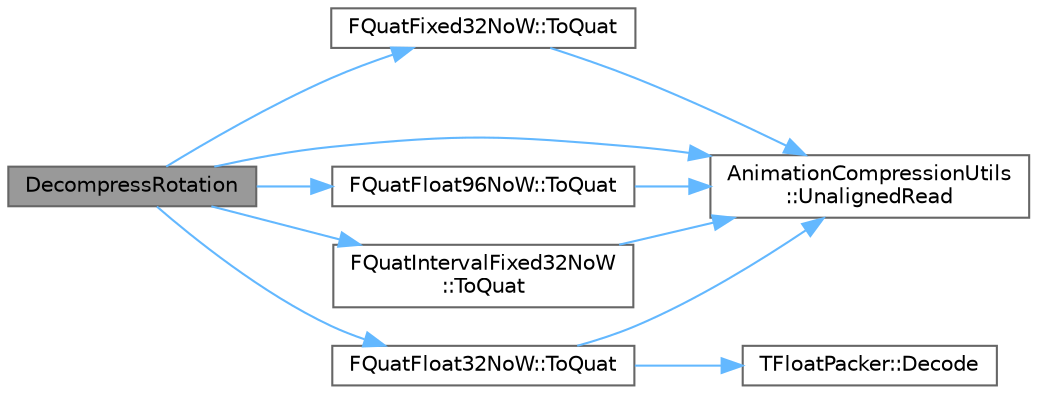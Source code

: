 digraph "DecompressRotation"
{
 // INTERACTIVE_SVG=YES
 // LATEX_PDF_SIZE
  bgcolor="transparent";
  edge [fontname=Helvetica,fontsize=10,labelfontname=Helvetica,labelfontsize=10];
  node [fontname=Helvetica,fontsize=10,shape=box,height=0.2,width=0.4];
  rankdir="LR";
  Node1 [id="Node000001",label="DecompressRotation",height=0.2,width=0.4,color="gray40", fillcolor="grey60", style="filled", fontcolor="black",tooltip="Templated Rotation Decompressor."];
  Node1 -> Node2 [id="edge1_Node000001_Node000002",color="steelblue1",style="solid",tooltip=" "];
  Node2 [id="Node000002",label="FQuatFixed32NoW::ToQuat",height=0.2,width=0.4,color="grey40", fillcolor="white", style="filled",URL="$d2/d9f/classFQuatFixed32NoW.html#a4ac83a6337214a00a97f7a4e2c7bfeee",tooltip=" "];
  Node2 -> Node3 [id="edge2_Node000002_Node000003",color="steelblue1",style="solid",tooltip=" "];
  Node3 [id="Node000003",label="AnimationCompressionUtils\l::UnalignedRead",height=0.2,width=0.4,color="grey40", fillcolor="white", style="filled",URL="$db/dc2/namespaceAnimationCompressionUtils.html#aab3acd88a567b8a3e00af1baeafa72ad",tooltip=" "];
  Node1 -> Node4 [id="edge3_Node000001_Node000004",color="steelblue1",style="solid",tooltip=" "];
  Node4 [id="Node000004",label="FQuatFloat32NoW::ToQuat",height=0.2,width=0.4,color="grey40", fillcolor="white", style="filled",URL="$d0/d68/classFQuatFloat32NoW.html#a25cfa16841a39d09f9b07034667fd921",tooltip=" "];
  Node4 -> Node5 [id="edge4_Node000004_Node000005",color="steelblue1",style="solid",tooltip=" "];
  Node5 [id="Node000005",label="TFloatPacker::Decode",height=0.2,width=0.4,color="grey40", fillcolor="white", style="filled",URL="$d3/d20/classTFloatPacker.html#ae2cad4dc3e001408789f9a8bb38a7b20",tooltip=" "];
  Node4 -> Node3 [id="edge5_Node000004_Node000003",color="steelblue1",style="solid",tooltip=" "];
  Node1 -> Node6 [id="edge6_Node000001_Node000006",color="steelblue1",style="solid",tooltip=" "];
  Node6 [id="Node000006",label="FQuatFloat96NoW::ToQuat",height=0.2,width=0.4,color="grey40", fillcolor="white", style="filled",URL="$df/d77/classFQuatFloat96NoW.html#ac4b1c828aa02f80d65a956de88bd6d21",tooltip=" "];
  Node6 -> Node3 [id="edge7_Node000006_Node000003",color="steelblue1",style="solid",tooltip=" "];
  Node1 -> Node7 [id="edge8_Node000001_Node000007",color="steelblue1",style="solid",tooltip=" "];
  Node7 [id="Node000007",label="FQuatIntervalFixed32NoW\l::ToQuat",height=0.2,width=0.4,color="grey40", fillcolor="white", style="filled",URL="$d0/dde/classFQuatIntervalFixed32NoW.html#ae82d3a4fb4b9778fd0408d55395fb54a",tooltip=" "];
  Node7 -> Node3 [id="edge9_Node000007_Node000003",color="steelblue1",style="solid",tooltip=" "];
  Node1 -> Node3 [id="edge10_Node000001_Node000003",color="steelblue1",style="solid",tooltip=" "];
}
